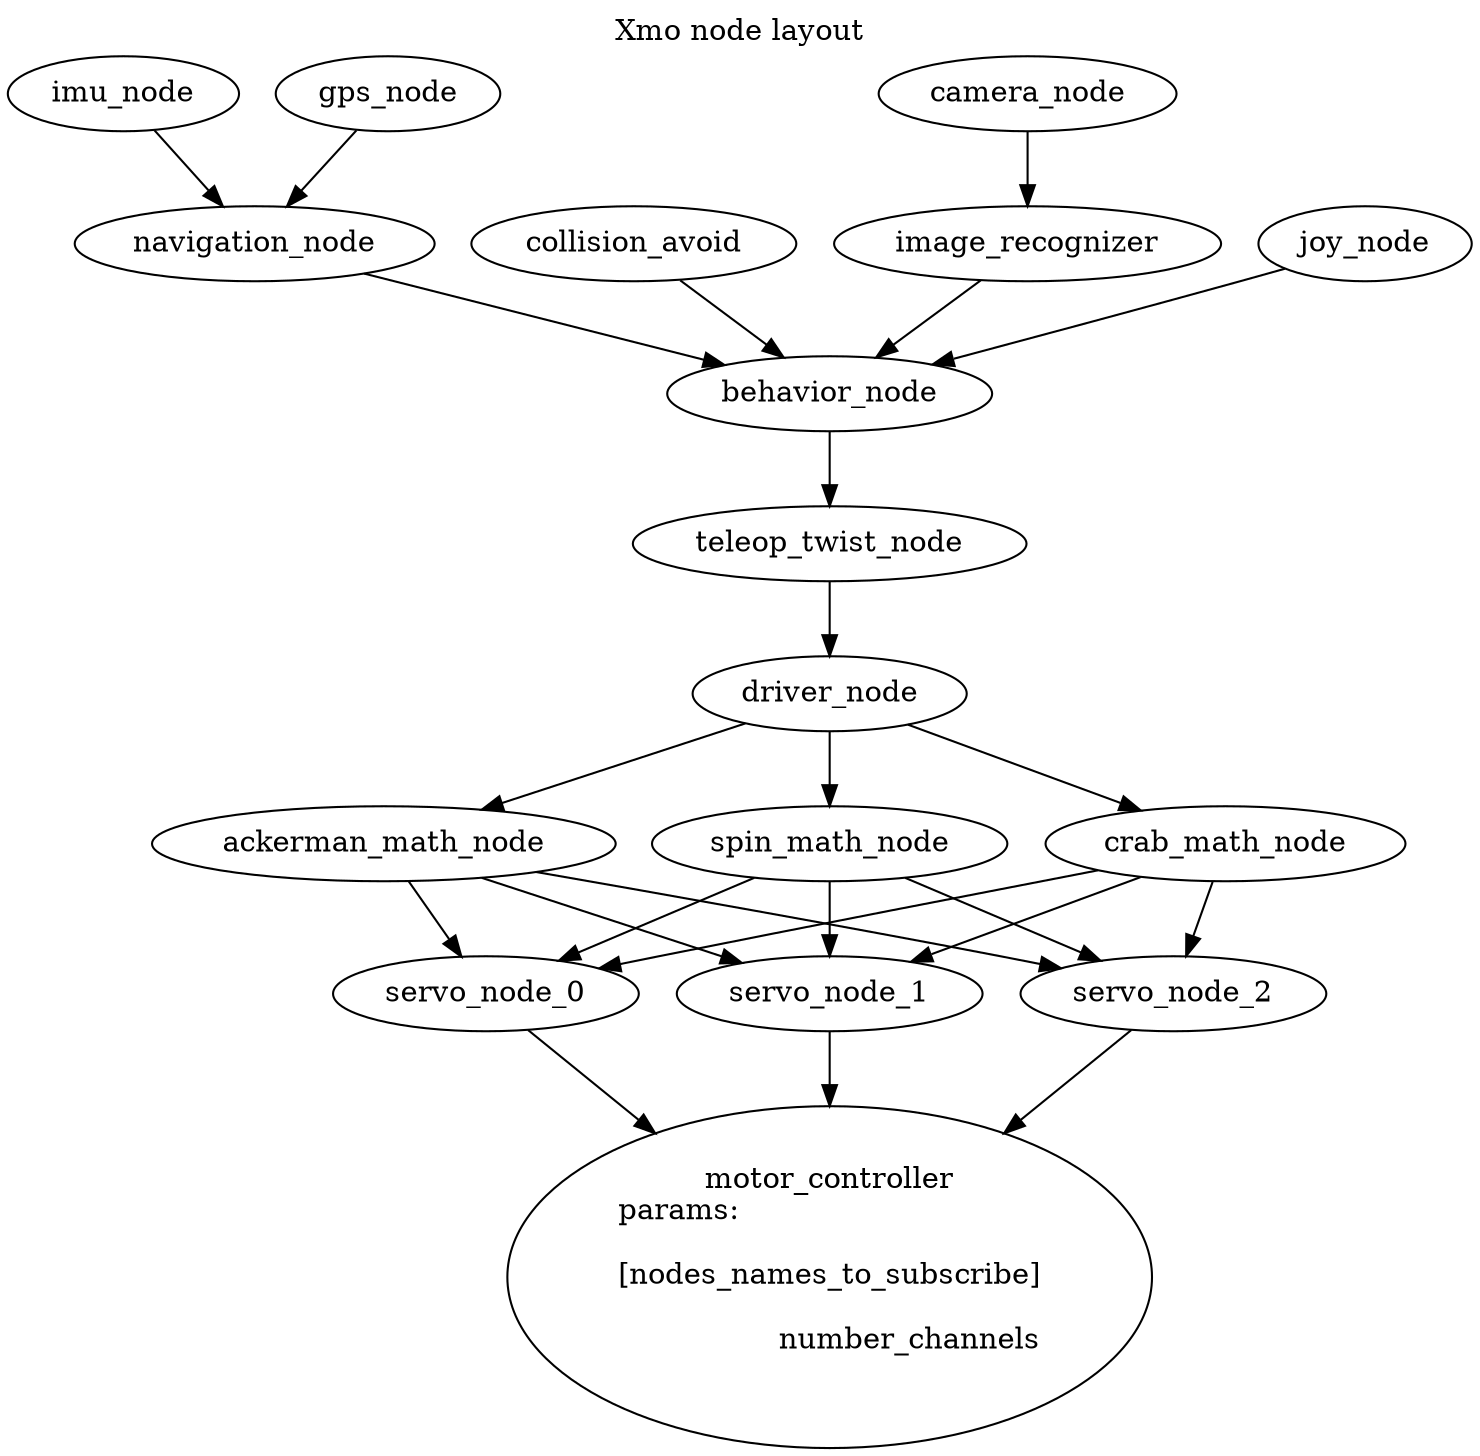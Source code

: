 digraph xmo {
    labelloc="t"
    label="Xmo node layout";

    gps_node -> navigation_node
    imu_node -> navigation_node
    navigation_node -> behavior_node

    collision_avoid -> behavior_node
    
    camera_node -> image_recognizer

    image_recognizer -> behavior_node

    joy_node -> behavior_node

    behavior_node -> teleop_twist_node

    teleop_twist_node -> driver_node

    driver_node -> ackerman_math_node
    driver_node -> spin_math_node
    driver_node -> crab_math_node

    ackerman_math_node -> servo_node_0
    ackerman_math_node -> servo_node_1
    ackerman_math_node -> servo_node_2

    spin_math_node -> servo_node_0
    spin_math_node -> servo_node_1
    spin_math_node -> servo_node_2

    crab_math_node -> servo_node_0
    crab_math_node -> servo_node_1
    crab_math_node -> servo_node_2

    servo_driver[label="motor_controller\nparams:\l\n[nodes_names_to_subscribe]\r\nnumber_channels\r\n"]
    servo_node_0 -> servo_driver
    servo_node_1 -> servo_driver
    servo_node_2 -> servo_driver
}
